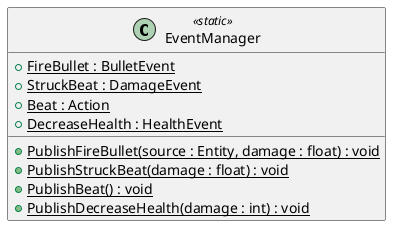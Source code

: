 @startuml
class EventManager <<static>> {
    + {static} FireBullet : BulletEvent
    + {static} StruckBeat : DamageEvent
    + {static} Beat : Action
    + {static} DecreaseHealth : HealthEvent
    + {static} PublishFireBullet(source : Entity, damage : float) : void
    + {static} PublishStruckBeat(damage : float) : void
    + {static} PublishBeat() : void
    + {static} PublishDecreaseHealth(damage : int) : void
}
@enduml
